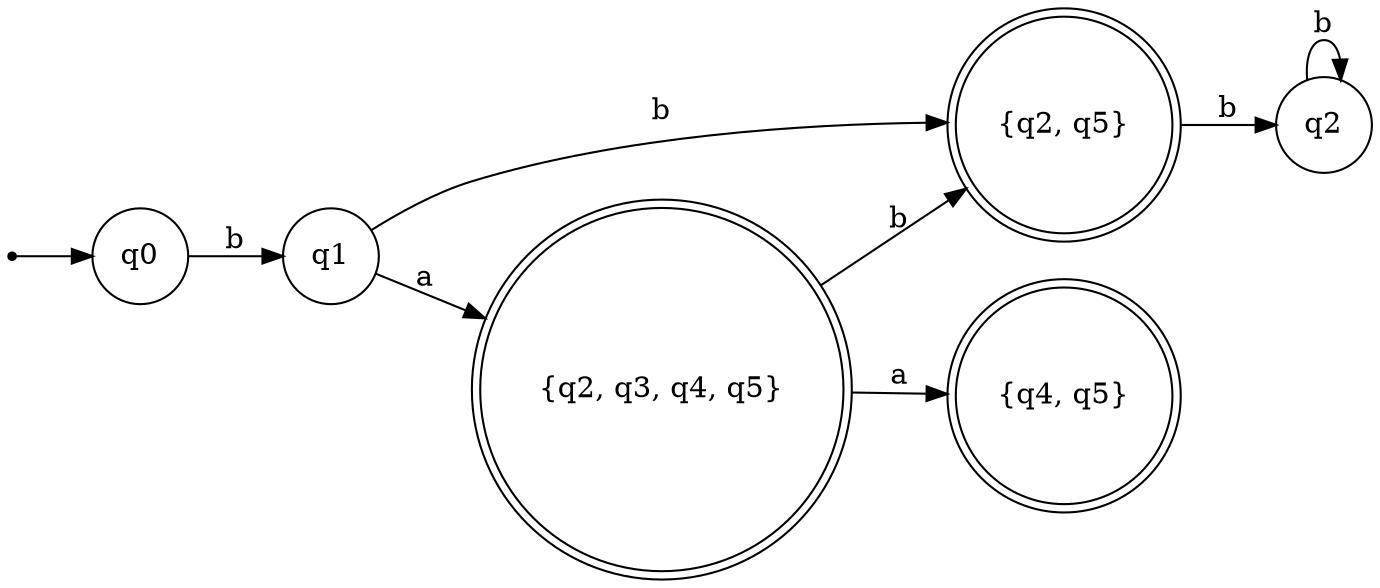 digraph finite_state_machine {
	rankdir=LR;

	node [shape = point ]; S;
	node [shape = doublecircle]; "{q2, q5}", "{q4, q5}", "{q2, q3, q4, q5}";

	node [shape = circle];
	S  -> q0
	q0 -> q1[label="b"]
	q1 -> "{q2, q5}"[label="b"]
	q1 -> "{q2, q3, q4, q5}"[label="a"]
	q2 -> q2[label="b"]
	"{q2, q5}" -> q2[label="b"]
	"{q2, q3, q4, q5}" -> "{q4, q5}"[label="a"]
	"{q2, q3, q4, q5}" -> "{q2, q5}"[label="b"]
}